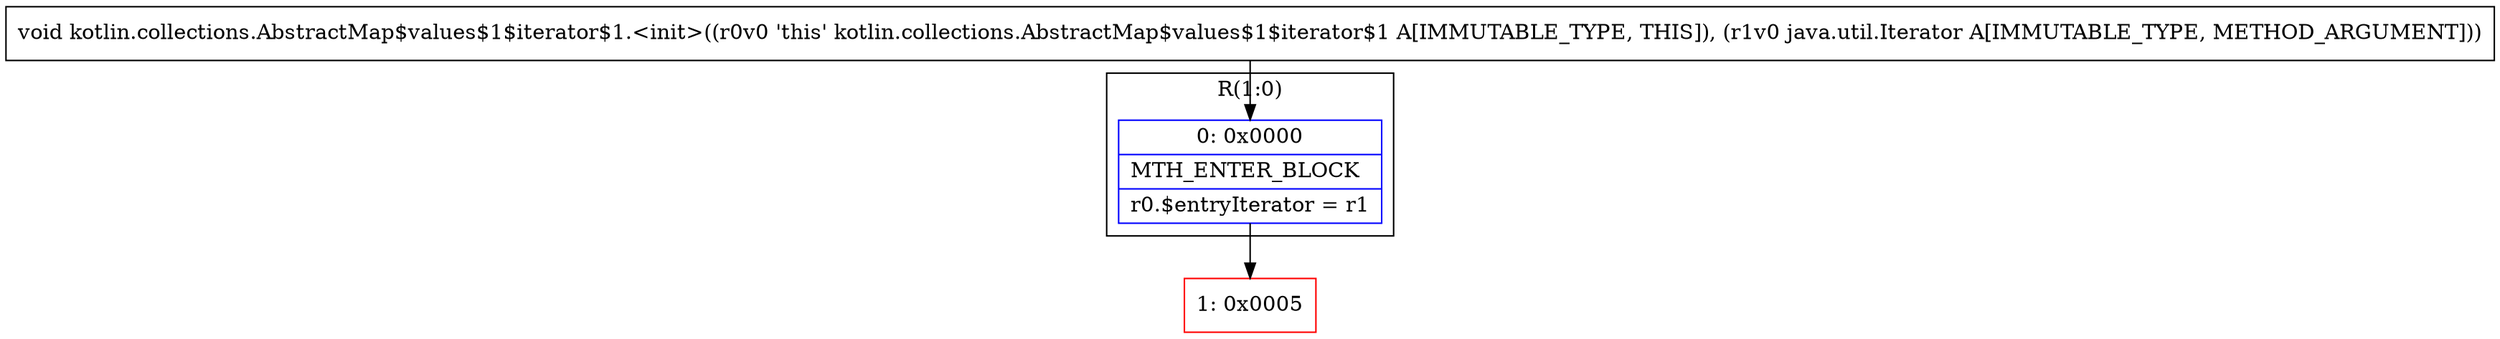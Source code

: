digraph "CFG forkotlin.collections.AbstractMap$values$1$iterator$1.\<init\>(Ljava\/util\/Iterator;)V" {
subgraph cluster_Region_379334431 {
label = "R(1:0)";
node [shape=record,color=blue];
Node_0 [shape=record,label="{0\:\ 0x0000|MTH_ENTER_BLOCK\l|r0.$entryIterator = r1\l}"];
}
Node_1 [shape=record,color=red,label="{1\:\ 0x0005}"];
MethodNode[shape=record,label="{void kotlin.collections.AbstractMap$values$1$iterator$1.\<init\>((r0v0 'this' kotlin.collections.AbstractMap$values$1$iterator$1 A[IMMUTABLE_TYPE, THIS]), (r1v0 java.util.Iterator A[IMMUTABLE_TYPE, METHOD_ARGUMENT])) }"];
MethodNode -> Node_0;
Node_0 -> Node_1;
}

